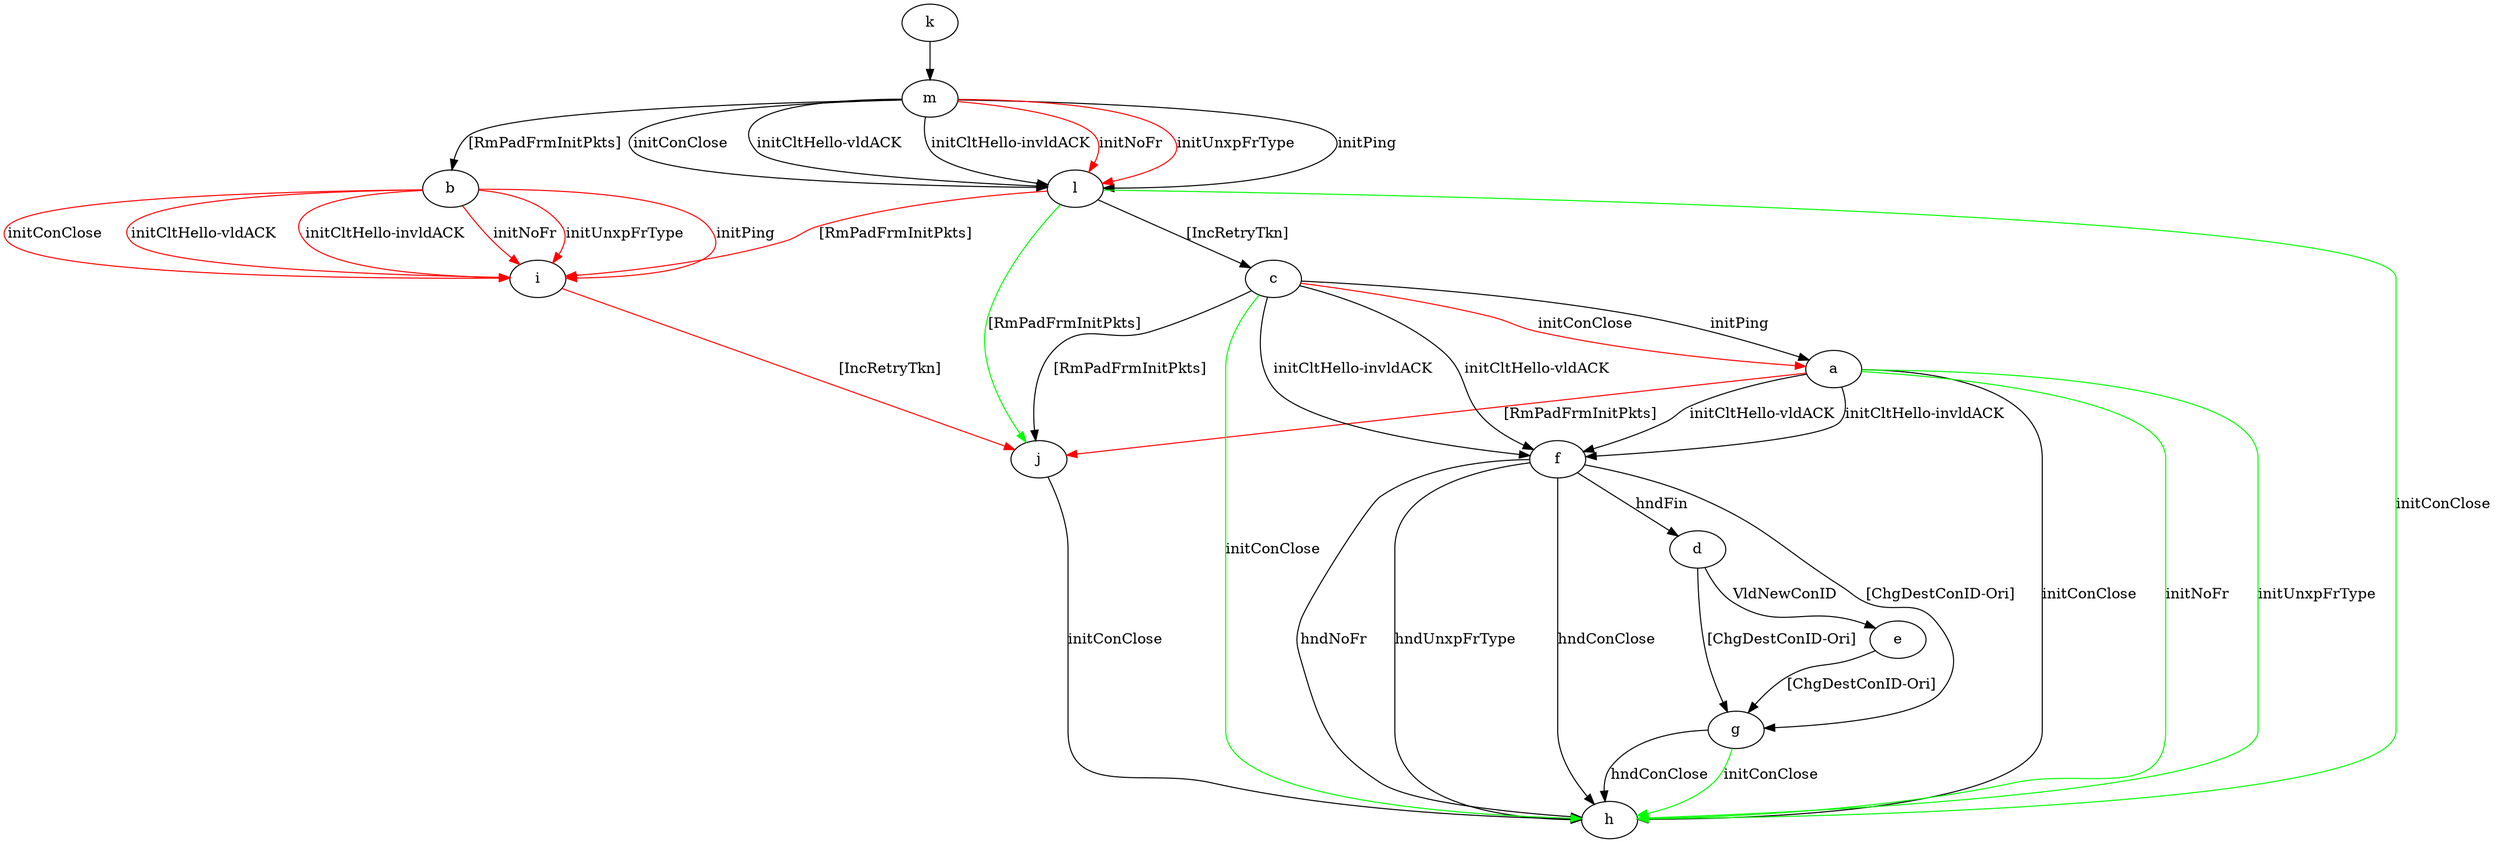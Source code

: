 digraph "" {
	a -> f	[key=0,
		label="initCltHello-vldACK "];
	a -> f	[key=1,
		label="initCltHello-invldACK "];
	a -> h	[key=0,
		label="initConClose "];
	a -> h	[key=1,
		color=green,
		label="initNoFr "];
	a -> h	[key=2,
		color=green,
		label="initUnxpFrType "];
	a -> j	[key=0,
		color=red,
		label="[RmPadFrmInitPkts] "];
	b -> i	[key=0,
		color=red,
		label="initPing "];
	b -> i	[key=1,
		color=red,
		label="initConClose "];
	b -> i	[key=2,
		color=red,
		label="initCltHello-vldACK "];
	b -> i	[key=3,
		color=red,
		label="initCltHello-invldACK "];
	b -> i	[key=4,
		color=red,
		label="initNoFr "];
	b -> i	[key=5,
		color=red,
		label="initUnxpFrType "];
	c -> a	[key=0,
		label="initPing "];
	c -> a	[key=1,
		color=red,
		label="initConClose "];
	c -> f	[key=0,
		label="initCltHello-vldACK "];
	c -> f	[key=1,
		label="initCltHello-invldACK "];
	c -> h	[key=0,
		color=green,
		label="initConClose "];
	c -> j	[key=0,
		label="[RmPadFrmInitPkts] "];
	d -> e	[key=0,
		label="VldNewConID "];
	d -> g	[key=0,
		label="[ChgDestConID-Ori] "];
	e -> g	[key=0,
		label="[ChgDestConID-Ori] "];
	f -> d	[key=0,
		label="hndFin "];
	f -> g	[key=0,
		label="[ChgDestConID-Ori] "];
	f -> h	[key=0,
		label="hndNoFr "];
	f -> h	[key=1,
		label="hndUnxpFrType "];
	f -> h	[key=2,
		label="hndConClose "];
	g -> h	[key=0,
		label="hndConClose "];
	g -> h	[key=1,
		color=green,
		label="initConClose "];
	i -> j	[key=0,
		color=red,
		label="[IncRetryTkn] "];
	j -> h	[key=0,
		label="initConClose "];
	k -> m	[key=0];
	l -> c	[key=0,
		label="[IncRetryTkn] "];
	l -> h	[key=0,
		color=green,
		label="initConClose "];
	l -> i	[key=0,
		color=red,
		label="[RmPadFrmInitPkts] "];
	l -> j	[key=0,
		color=green,
		label="[RmPadFrmInitPkts] "];
	m -> b	[key=0,
		label="[RmPadFrmInitPkts] "];
	m -> l	[key=0,
		label="initPing "];
	m -> l	[key=1,
		label="initConClose "];
	m -> l	[key=2,
		label="initCltHello-vldACK "];
	m -> l	[key=3,
		label="initCltHello-invldACK "];
	m -> l	[key=4,
		color=red,
		label="initNoFr "];
	m -> l	[key=5,
		color=red,
		label="initUnxpFrType "];
}
